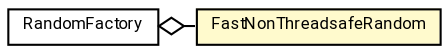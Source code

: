 #!/usr/local/bin/dot
#
# Class diagram 
# Generated by UMLGraph version R5_7_2-60-g0e99a6 (http://www.spinellis.gr/umlgraph/)
#

digraph G {
	graph [fontnames="svg"]
	edge [fontname="Roboto",fontsize=7,labelfontname="Roboto",labelfontsize=7,color="black"];
	node [fontname="Roboto",fontcolor="black",fontsize=8,shape=plaintext,margin=0,width=0,height=0];
	nodesep=0.15;
	ranksep=0.25;
	rankdir=LR;
	// de.lmu.ifi.dbs.elki.utilities.random.FastNonThreadsafeRandom
	c4295221 [label=<<table title="de.lmu.ifi.dbs.elki.utilities.random.FastNonThreadsafeRandom" border="0" cellborder="1" cellspacing="0" cellpadding="2" bgcolor="lemonChiffon" href="FastNonThreadsafeRandom.html" target="_parent">
		<tr><td><table border="0" cellspacing="0" cellpadding="1">
		<tr><td align="center" balign="center"> <font face="Roboto">FastNonThreadsafeRandom</font> </td></tr>
		</table></td></tr>
		</table>>, URL="FastNonThreadsafeRandom.html"];
	// de.lmu.ifi.dbs.elki.utilities.random.RandomFactory
	c4295222 [label=<<table title="de.lmu.ifi.dbs.elki.utilities.random.RandomFactory" border="0" cellborder="1" cellspacing="0" cellpadding="2" href="RandomFactory.html" target="_parent">
		<tr><td><table border="0" cellspacing="0" cellpadding="1">
		<tr><td align="center" balign="center"> <font face="Roboto">RandomFactory</font> </td></tr>
		</table></td></tr>
		</table>>, URL="RandomFactory.html"];
	// de.lmu.ifi.dbs.elki.utilities.random.RandomFactory has de.lmu.ifi.dbs.elki.utilities.random.FastNonThreadsafeRandom
	c4295222 -> c4295221 [arrowhead=none,arrowtail=ediamond,dir=back,weight=4];
}

